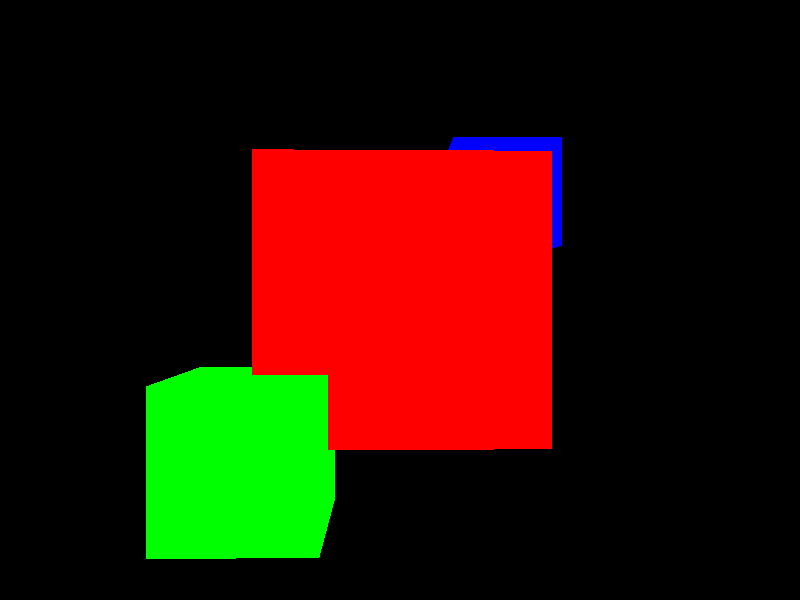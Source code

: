 //--global--------------------------
//--includes------------------------
//--declares------------------------
//--objects-------------------------

box {
  <-2,-2,-2>,
  < 2, 2, 2>
  pigment {
    colour rgb <1,0,0>
  }
}    

box {
  <-3,-3,-3>,
  <-1,-1,-1>
  pigment {
    colour rgb <0,1,0>
  }
}

box {
  < 3, 3, 3>,
  < 1, 1, 1>
  pigment {
    colour rgb <0,0,1>
  }
}

//--lights--------------------------

// create a regular point light source
light_source {
  0*x                  // light's position (translated below)
  color rgb <1,1,1>    // light's color
  translate <20, 20, -40>
}

//--camera--------------------------

// perspective (default) camera
camera {
  location  <-.2,0,-10>
  look_at   <0.0, 0.0,  0.0>
  right     x*image_width/image_height
}
